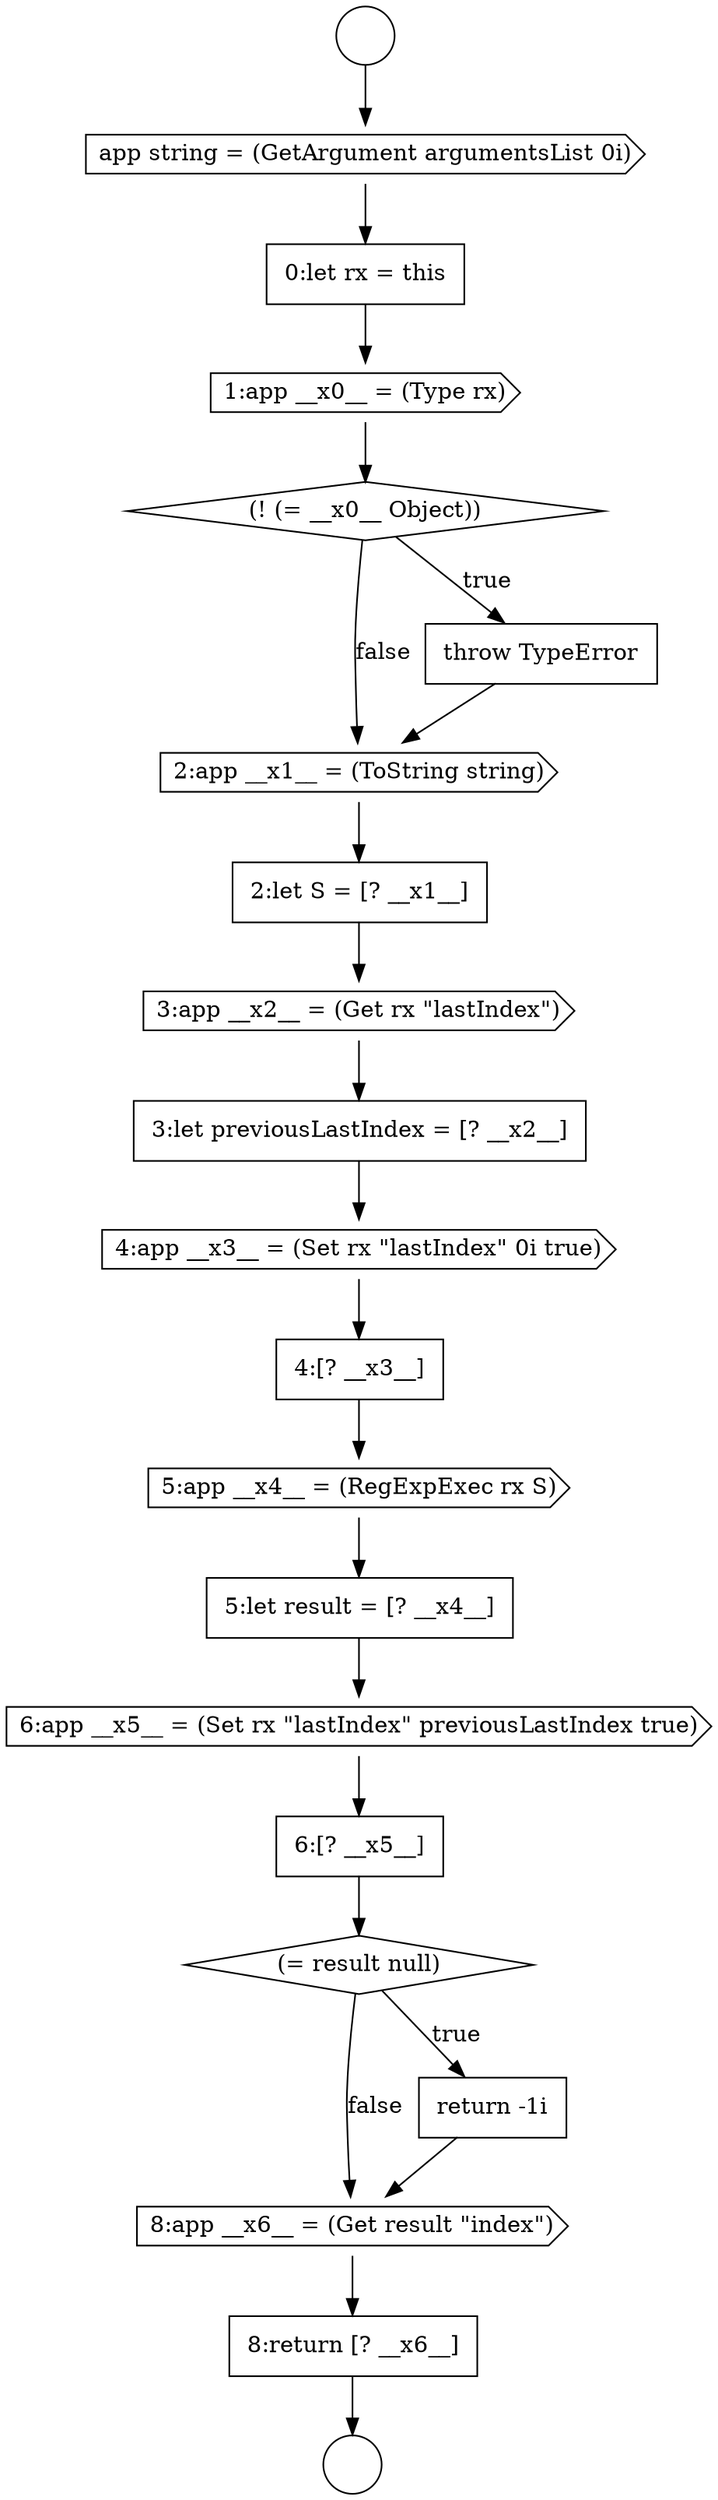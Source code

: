 digraph {
  node12949 [shape=none, margin=0, label=<<font color="black">
    <table border="0" cellborder="1" cellspacing="0" cellpadding="10">
      <tr><td align="left">4:[? __x3__]</td></tr>
    </table>
  </font>> color="black" fillcolor="white" style=filled]
  node12939 [shape=cds, label=<<font color="black">app string = (GetArgument argumentsList 0i)</font>> color="black" fillcolor="white" style=filled]
  node12942 [shape=diamond, label=<<font color="black">(! (= __x0__ Object))</font>> color="black" fillcolor="white" style=filled]
  node12938 [shape=circle label=" " color="black" fillcolor="white" style=filled]
  node12953 [shape=none, margin=0, label=<<font color="black">
    <table border="0" cellborder="1" cellspacing="0" cellpadding="10">
      <tr><td align="left">6:[? __x5__]</td></tr>
    </table>
  </font>> color="black" fillcolor="white" style=filled]
  node12951 [shape=none, margin=0, label=<<font color="black">
    <table border="0" cellborder="1" cellspacing="0" cellpadding="10">
      <tr><td align="left">5:let result = [? __x4__]</td></tr>
    </table>
  </font>> color="black" fillcolor="white" style=filled]
  node12941 [shape=cds, label=<<font color="black">1:app __x0__ = (Type rx)</font>> color="black" fillcolor="white" style=filled]
  node12937 [shape=circle label=" " color="black" fillcolor="white" style=filled]
  node12952 [shape=cds, label=<<font color="black">6:app __x5__ = (Set rx &quot;lastIndex&quot; previousLastIndex true)</font>> color="black" fillcolor="white" style=filled]
  node12957 [shape=none, margin=0, label=<<font color="black">
    <table border="0" cellborder="1" cellspacing="0" cellpadding="10">
      <tr><td align="left">8:return [? __x6__]</td></tr>
    </table>
  </font>> color="black" fillcolor="white" style=filled]
  node12940 [shape=none, margin=0, label=<<font color="black">
    <table border="0" cellborder="1" cellspacing="0" cellpadding="10">
      <tr><td align="left">0:let rx = this</td></tr>
    </table>
  </font>> color="black" fillcolor="white" style=filled]
  node12944 [shape=cds, label=<<font color="black">2:app __x1__ = (ToString string)</font>> color="black" fillcolor="white" style=filled]
  node12948 [shape=cds, label=<<font color="black">4:app __x3__ = (Set rx &quot;lastIndex&quot; 0i true)</font>> color="black" fillcolor="white" style=filled]
  node12943 [shape=none, margin=0, label=<<font color="black">
    <table border="0" cellborder="1" cellspacing="0" cellpadding="10">
      <tr><td align="left">throw TypeError</td></tr>
    </table>
  </font>> color="black" fillcolor="white" style=filled]
  node12956 [shape=cds, label=<<font color="black">8:app __x6__ = (Get result &quot;index&quot;)</font>> color="black" fillcolor="white" style=filled]
  node12950 [shape=cds, label=<<font color="black">5:app __x4__ = (RegExpExec rx S)</font>> color="black" fillcolor="white" style=filled]
  node12945 [shape=none, margin=0, label=<<font color="black">
    <table border="0" cellborder="1" cellspacing="0" cellpadding="10">
      <tr><td align="left">2:let S = [? __x1__]</td></tr>
    </table>
  </font>> color="black" fillcolor="white" style=filled]
  node12955 [shape=none, margin=0, label=<<font color="black">
    <table border="0" cellborder="1" cellspacing="0" cellpadding="10">
      <tr><td align="left">return -1i</td></tr>
    </table>
  </font>> color="black" fillcolor="white" style=filled]
  node12946 [shape=cds, label=<<font color="black">3:app __x2__ = (Get rx &quot;lastIndex&quot;)</font>> color="black" fillcolor="white" style=filled]
  node12947 [shape=none, margin=0, label=<<font color="black">
    <table border="0" cellborder="1" cellspacing="0" cellpadding="10">
      <tr><td align="left">3:let previousLastIndex = [? __x2__]</td></tr>
    </table>
  </font>> color="black" fillcolor="white" style=filled]
  node12954 [shape=diamond, label=<<font color="black">(= result null)</font>> color="black" fillcolor="white" style=filled]
  node12952 -> node12953 [ color="black"]
  node12945 -> node12946 [ color="black"]
  node12950 -> node12951 [ color="black"]
  node12946 -> node12947 [ color="black"]
  node12957 -> node12938 [ color="black"]
  node12953 -> node12954 [ color="black"]
  node12939 -> node12940 [ color="black"]
  node12951 -> node12952 [ color="black"]
  node12941 -> node12942 [ color="black"]
  node12956 -> node12957 [ color="black"]
  node12955 -> node12956 [ color="black"]
  node12948 -> node12949 [ color="black"]
  node12944 -> node12945 [ color="black"]
  node12947 -> node12948 [ color="black"]
  node12943 -> node12944 [ color="black"]
  node12949 -> node12950 [ color="black"]
  node12942 -> node12943 [label=<<font color="black">true</font>> color="black"]
  node12942 -> node12944 [label=<<font color="black">false</font>> color="black"]
  node12954 -> node12955 [label=<<font color="black">true</font>> color="black"]
  node12954 -> node12956 [label=<<font color="black">false</font>> color="black"]
  node12940 -> node12941 [ color="black"]
  node12937 -> node12939 [ color="black"]
}
